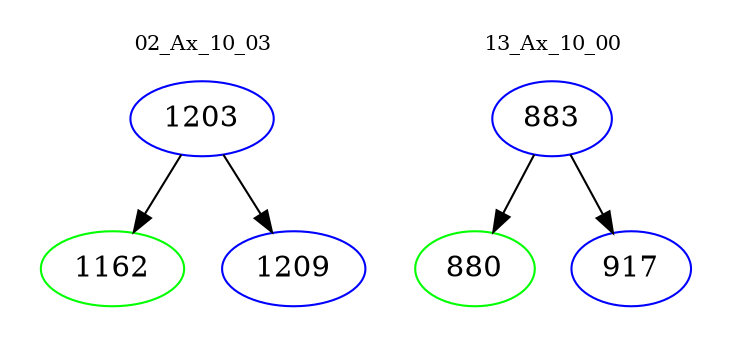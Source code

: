 digraph{
subgraph cluster_0 {
color = white
label = "02_Ax_10_03";
fontsize=10;
T0_1203 [label="1203", color="blue"]
T0_1203 -> T0_1162 [color="black"]
T0_1162 [label="1162", color="green"]
T0_1203 -> T0_1209 [color="black"]
T0_1209 [label="1209", color="blue"]
}
subgraph cluster_1 {
color = white
label = "13_Ax_10_00";
fontsize=10;
T1_883 [label="883", color="blue"]
T1_883 -> T1_880 [color="black"]
T1_880 [label="880", color="green"]
T1_883 -> T1_917 [color="black"]
T1_917 [label="917", color="blue"]
}
}
